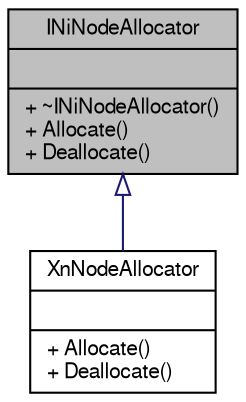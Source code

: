 digraph G
{
  edge [fontname="FreeSans",fontsize="10",labelfontname="FreeSans",labelfontsize="10"];
  node [fontname="FreeSans",fontsize="10",shape=record];
  Node1 [label="{INiNodeAllocator\n||+ ~INiNodeAllocator()\l+ Allocate()\l+ Deallocate()\l}",height=0.2,width=0.4,color="black", fillcolor="grey75", style="filled" fontcolor="black"];
  Node1 -> Node2 [dir=back,color="midnightblue",fontsize="10",style="solid",arrowtail="empty",fontname="FreeSans"];
  Node2 [label="{XnNodeAllocator\n||+ Allocate()\l+ Deallocate()\l}",height=0.2,width=0.4,color="black", fillcolor="white", style="filled",URL="$class_xn_node_allocator.html"];
}
